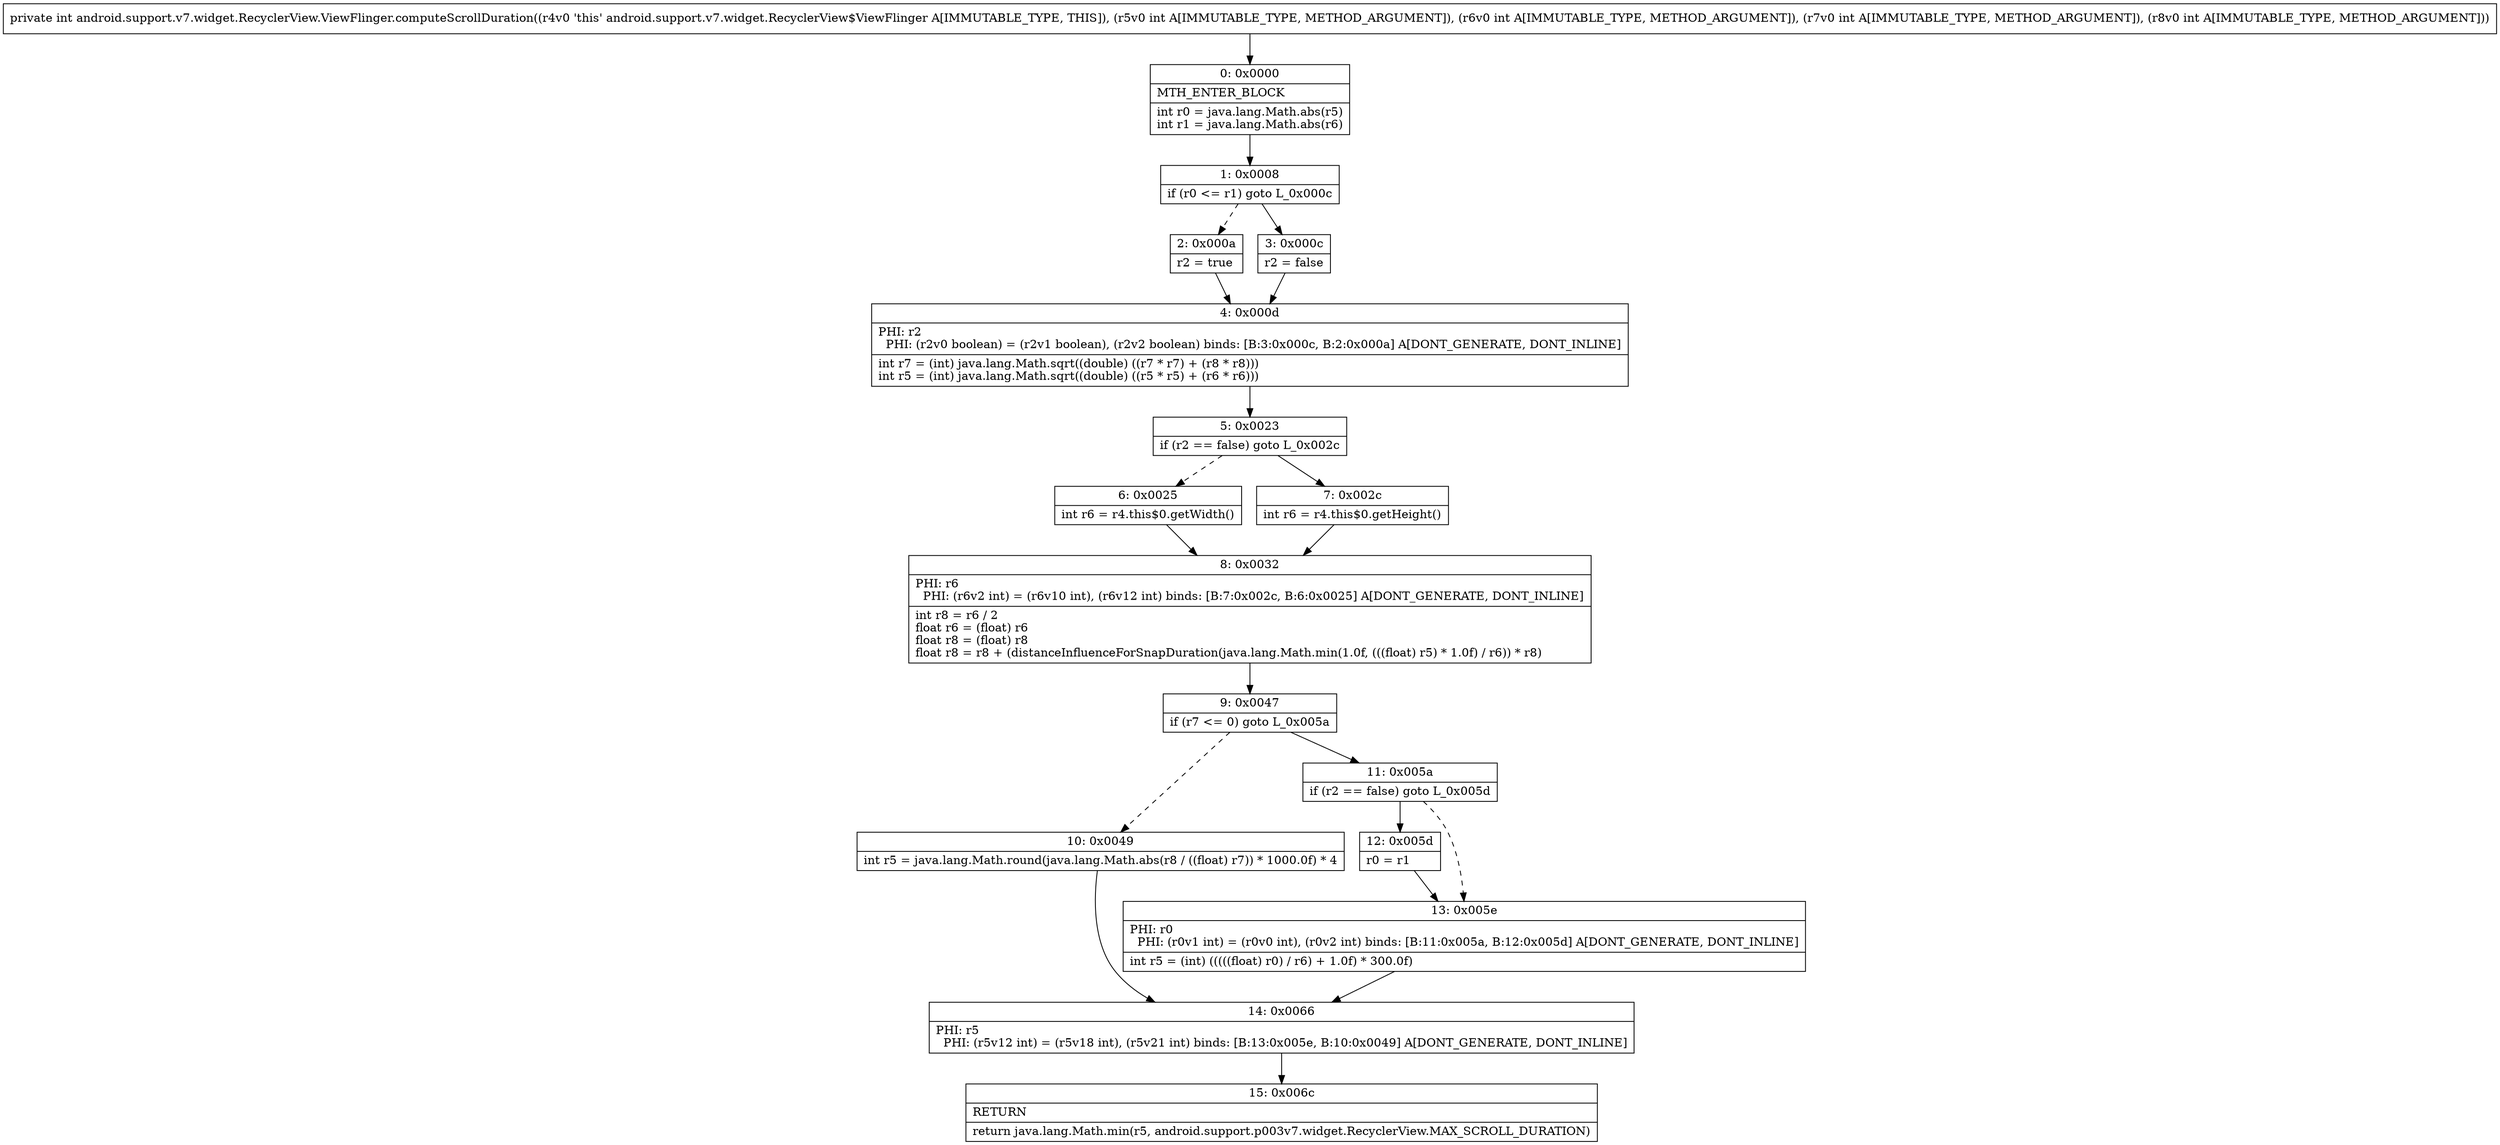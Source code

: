 digraph "CFG forandroid.support.v7.widget.RecyclerView.ViewFlinger.computeScrollDuration(IIII)I" {
Node_0 [shape=record,label="{0\:\ 0x0000|MTH_ENTER_BLOCK\l|int r0 = java.lang.Math.abs(r5)\lint r1 = java.lang.Math.abs(r6)\l}"];
Node_1 [shape=record,label="{1\:\ 0x0008|if (r0 \<= r1) goto L_0x000c\l}"];
Node_2 [shape=record,label="{2\:\ 0x000a|r2 = true\l}"];
Node_3 [shape=record,label="{3\:\ 0x000c|r2 = false\l}"];
Node_4 [shape=record,label="{4\:\ 0x000d|PHI: r2 \l  PHI: (r2v0 boolean) = (r2v1 boolean), (r2v2 boolean) binds: [B:3:0x000c, B:2:0x000a] A[DONT_GENERATE, DONT_INLINE]\l|int r7 = (int) java.lang.Math.sqrt((double) ((r7 * r7) + (r8 * r8)))\lint r5 = (int) java.lang.Math.sqrt((double) ((r5 * r5) + (r6 * r6)))\l}"];
Node_5 [shape=record,label="{5\:\ 0x0023|if (r2 == false) goto L_0x002c\l}"];
Node_6 [shape=record,label="{6\:\ 0x0025|int r6 = r4.this$0.getWidth()\l}"];
Node_7 [shape=record,label="{7\:\ 0x002c|int r6 = r4.this$0.getHeight()\l}"];
Node_8 [shape=record,label="{8\:\ 0x0032|PHI: r6 \l  PHI: (r6v2 int) = (r6v10 int), (r6v12 int) binds: [B:7:0x002c, B:6:0x0025] A[DONT_GENERATE, DONT_INLINE]\l|int r8 = r6 \/ 2\lfloat r6 = (float) r6\lfloat r8 = (float) r8\lfloat r8 = r8 + (distanceInfluenceForSnapDuration(java.lang.Math.min(1.0f, (((float) r5) * 1.0f) \/ r6)) * r8)\l}"];
Node_9 [shape=record,label="{9\:\ 0x0047|if (r7 \<= 0) goto L_0x005a\l}"];
Node_10 [shape=record,label="{10\:\ 0x0049|int r5 = java.lang.Math.round(java.lang.Math.abs(r8 \/ ((float) r7)) * 1000.0f) * 4\l}"];
Node_11 [shape=record,label="{11\:\ 0x005a|if (r2 == false) goto L_0x005d\l}"];
Node_12 [shape=record,label="{12\:\ 0x005d|r0 = r1\l}"];
Node_13 [shape=record,label="{13\:\ 0x005e|PHI: r0 \l  PHI: (r0v1 int) = (r0v0 int), (r0v2 int) binds: [B:11:0x005a, B:12:0x005d] A[DONT_GENERATE, DONT_INLINE]\l|int r5 = (int) (((((float) r0) \/ r6) + 1.0f) * 300.0f)\l}"];
Node_14 [shape=record,label="{14\:\ 0x0066|PHI: r5 \l  PHI: (r5v12 int) = (r5v18 int), (r5v21 int) binds: [B:13:0x005e, B:10:0x0049] A[DONT_GENERATE, DONT_INLINE]\l}"];
Node_15 [shape=record,label="{15\:\ 0x006c|RETURN\l|return java.lang.Math.min(r5, android.support.p003v7.widget.RecyclerView.MAX_SCROLL_DURATION)\l}"];
MethodNode[shape=record,label="{private int android.support.v7.widget.RecyclerView.ViewFlinger.computeScrollDuration((r4v0 'this' android.support.v7.widget.RecyclerView$ViewFlinger A[IMMUTABLE_TYPE, THIS]), (r5v0 int A[IMMUTABLE_TYPE, METHOD_ARGUMENT]), (r6v0 int A[IMMUTABLE_TYPE, METHOD_ARGUMENT]), (r7v0 int A[IMMUTABLE_TYPE, METHOD_ARGUMENT]), (r8v0 int A[IMMUTABLE_TYPE, METHOD_ARGUMENT])) }"];
MethodNode -> Node_0;
Node_0 -> Node_1;
Node_1 -> Node_2[style=dashed];
Node_1 -> Node_3;
Node_2 -> Node_4;
Node_3 -> Node_4;
Node_4 -> Node_5;
Node_5 -> Node_6[style=dashed];
Node_5 -> Node_7;
Node_6 -> Node_8;
Node_7 -> Node_8;
Node_8 -> Node_9;
Node_9 -> Node_10[style=dashed];
Node_9 -> Node_11;
Node_10 -> Node_14;
Node_11 -> Node_12;
Node_11 -> Node_13[style=dashed];
Node_12 -> Node_13;
Node_13 -> Node_14;
Node_14 -> Node_15;
}

